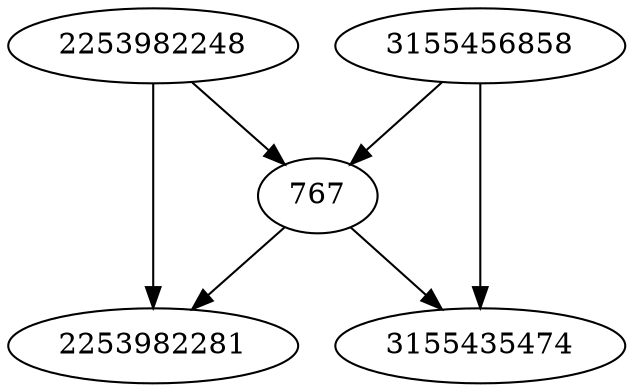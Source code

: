 strict digraph  {
2253982248;
2253982281;
3155435474;
3155456858;
767;
2253982248 -> 767;
2253982248 -> 2253982281;
3155456858 -> 3155435474;
3155456858 -> 767;
767 -> 2253982281;
767 -> 3155435474;
}
